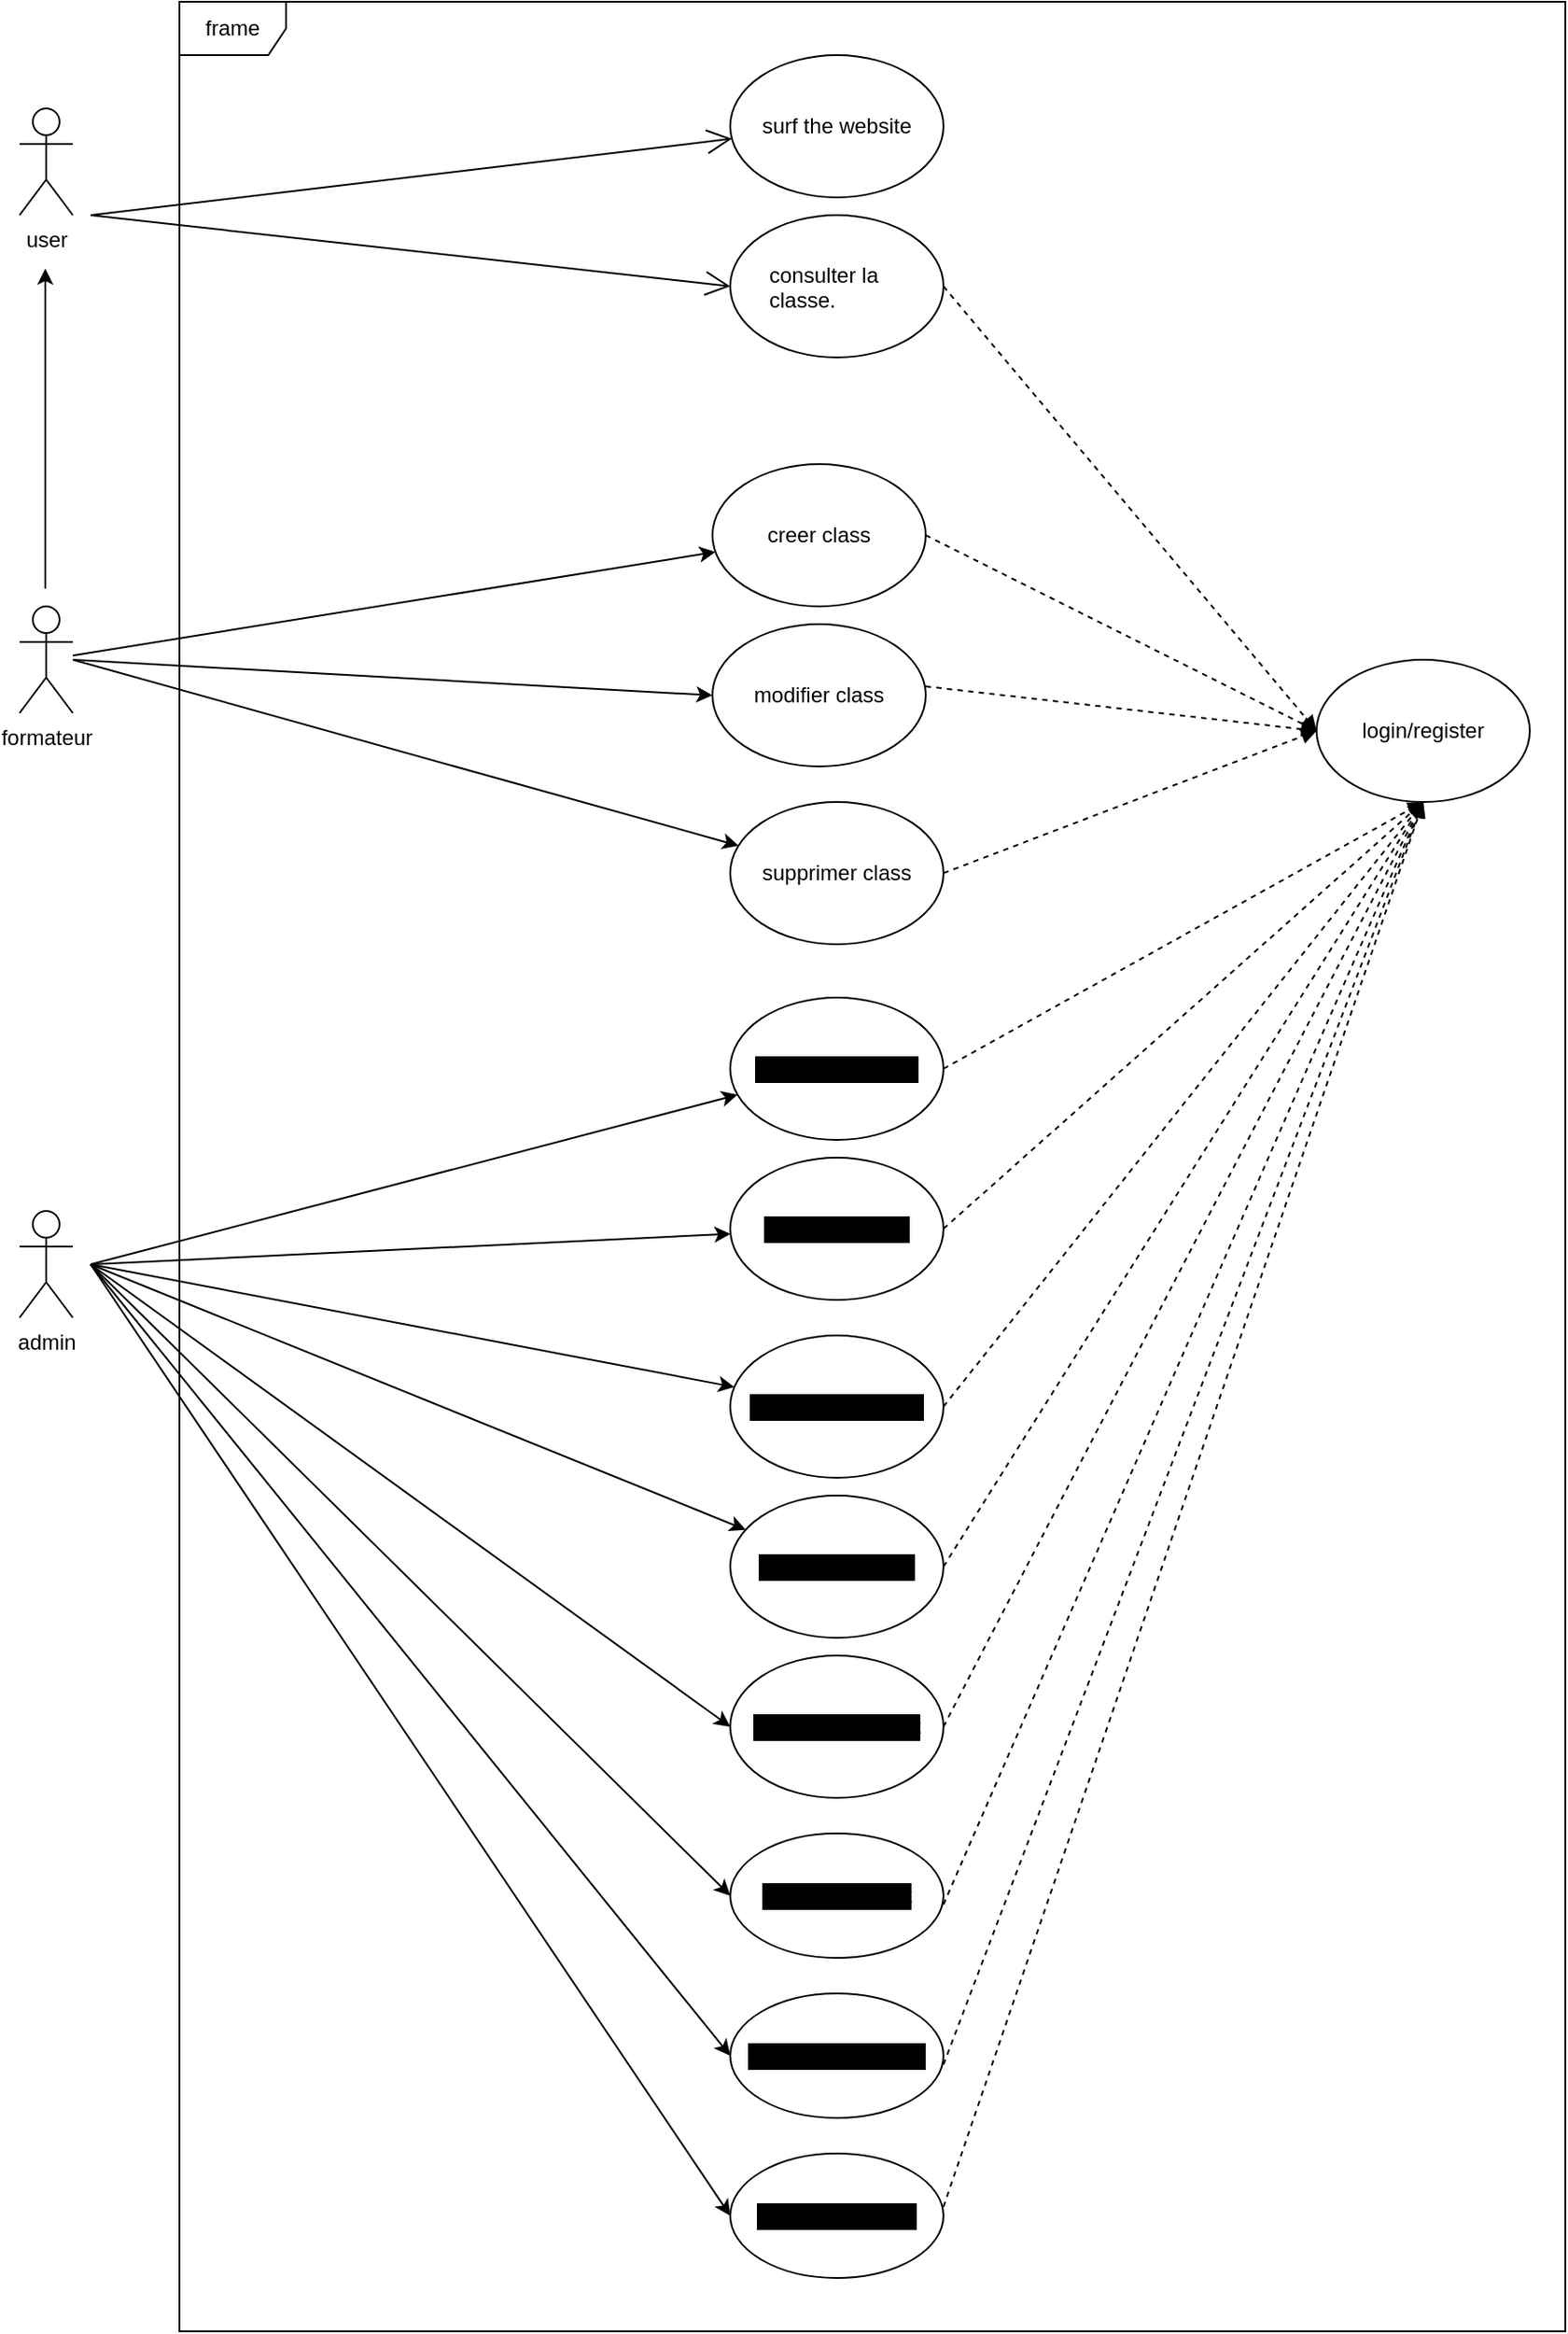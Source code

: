<mxfile>
    <diagram id="y_TJDu4p5Y5z8CpAueYB" name="Page-1">
        <mxGraphModel dx="1015" dy="585" grid="1" gridSize="10" guides="1" tooltips="1" connect="1" arrows="1" fold="1" page="0" pageScale="1" pageWidth="850" pageHeight="1100" math="0" shadow="0">
            <root>
                <mxCell id="0"/>
                <mxCell id="1" parent="0"/>
                <mxCell id="2" value="frame" style="shape=umlFrame;whiteSpace=wrap;html=1;" vertex="1" parent="1">
                    <mxGeometry x="250" y="240" width="780" height="1310" as="geometry"/>
                </mxCell>
                <mxCell id="3" value="user" style="shape=umlActor;verticalLabelPosition=bottom;verticalAlign=top;html=1;" vertex="1" parent="1">
                    <mxGeometry x="160" y="300" width="30" height="60" as="geometry"/>
                </mxCell>
                <mxCell id="4" value="formateur&lt;br&gt;" style="shape=umlActor;verticalLabelPosition=bottom;verticalAlign=top;html=1;" vertex="1" parent="1">
                    <mxGeometry x="160" y="580" width="30" height="60" as="geometry"/>
                </mxCell>
                <mxCell id="5" value="admin" style="shape=umlActor;verticalLabelPosition=bottom;verticalAlign=top;html=1;" vertex="1" parent="1">
                    <mxGeometry x="160" y="920" width="30" height="60" as="geometry"/>
                </mxCell>
                <mxCell id="6" value="" style="endArrow=open;endFill=1;endSize=12;html=1;" edge="1" parent="1" target="7">
                    <mxGeometry width="160" relative="1" as="geometry">
                        <mxPoint x="200" y="360" as="sourcePoint"/>
                        <mxPoint x="360" y="350" as="targetPoint"/>
                    </mxGeometry>
                </mxCell>
                <mxCell id="7" value="surf the website" style="ellipse;whiteSpace=wrap;html=1;" vertex="1" parent="1">
                    <mxGeometry x="560" y="270.0" width="120" height="80" as="geometry"/>
                </mxCell>
                <mxCell id="8" value="" style="endArrow=open;endFill=1;endSize=12;html=1;entryX=0;entryY=0.5;entryDx=0;entryDy=0;" edge="1" parent="1" target="9">
                    <mxGeometry width="160" relative="1" as="geometry">
                        <mxPoint x="200" y="360" as="sourcePoint"/>
                        <mxPoint x="566.365" y="308.485" as="targetPoint"/>
                    </mxGeometry>
                </mxCell>
                <mxCell id="9" value="&lt;span style=&quot;color: rgba(0, 0, 0, 0); font-family: monospace; font-size: 0px; text-align: start;&quot;&gt;%3CmxGraphModel%3E%3Croot%3E%3CmxCell%20id%3D%220%22%2F%3E%3CmxCell%20id%3D%221%22%20parent%3D%220%22%2F%3E%3CmxCell%20id%3D%222%22%20value%3D%22%22%20style%3D%22endArrow%3Dopen%3BendFill%3D1%3BendSize%3D12%3Bhtml%3D1%3B%22%20edge%3D%221%22%20parent%3D%221%22%3E%3CmxGeometry%20width%3D%22160%22%20relative%3D%221%22%20as%3D%22geometry%22%3E%3CmxPoint%20x%3D%22200%22%20y%3D%22350.0%22%20as%3D%22sourcePoint%22%2F%3E%3CmxPoint%20x%3D%22556.365%22%20y%3D%22298.485%22%20as%3D%22targetPoint%22%2F%3E%3C%2FmxGeometry%3E%3C%2FmxCell%3E%3C%2Froot%3E%3C%2FmxGraphModel%3E&lt;/span&gt;&lt;span style=&quot;color: rgba(0, 0, 0, 0); font-family: monospace; font-size: 0px; text-align: start;&quot;&gt;%3CmxGraphModel%3E%3Croot%3E%3CmxCell%20id%3D%220%22%2F%3E%3CmxCell%20id%3D%221%22%20parent%3D%220%22%2F%3E%3CmxCell%20id%3D%222%22%20value%3D%22%22%20style%3D%22endArrow%3Dopen%3BendFill%3D1%3BendSize%3D12%3Bhtml%3D1%3B%22%20edge%3D%221%22%20parent%3D%221%22%3E%3CmxGeometry%20width%3D%22160%22%20relative%3D%221%22%20as%3D%22geometry%22%3E%3CmxPoint%20x%3D%22200%22%20y%3D%22350.0%22%20as%3D%22sourcePoint%22%2F%3E%3CmxPoint%20x%3D%22556.365%22%20y%3D%22298.485%22%20as%3D%22targetPoint%22%2F%3E%3C%2FmxGeometry%3E%3C%2FmxCell%3E%3C%2Froot%3E%3C%2FmxGraphModel%3E&lt;/span&gt;" style="ellipse;whiteSpace=wrap;html=1;" vertex="1" parent="1">
                    <mxGeometry x="560" y="360" width="120" height="80" as="geometry"/>
                </mxCell>
                <mxCell id="11" value="consulter la classe." style="text;whiteSpace=wrap;html=1;" vertex="1" parent="1">
                    <mxGeometry x="580" y="380" width="100" height="40" as="geometry"/>
                </mxCell>
                <mxCell id="15" value="login/register" style="ellipse;whiteSpace=wrap;html=1;" vertex="1" parent="1">
                    <mxGeometry x="890" y="610" width="120" height="80" as="geometry"/>
                </mxCell>
                <mxCell id="16" value="" style="endArrow=block;dashed=1;html=1;exitX=1;exitY=0.5;exitDx=0;exitDy=0;entryX=0;entryY=0.5;entryDx=0;entryDy=0;endFill=1;" edge="1" parent="1" source="11" target="15">
                    <mxGeometry width="50" height="50" relative="1" as="geometry">
                        <mxPoint x="790" y="530" as="sourcePoint"/>
                        <mxPoint x="840" y="480" as="targetPoint"/>
                    </mxGeometry>
                </mxCell>
                <mxCell id="18" value="" style="endArrow=classic;html=1;" edge="1" parent="1">
                    <mxGeometry width="50" height="50" relative="1" as="geometry">
                        <mxPoint x="174.5" y="570" as="sourcePoint"/>
                        <mxPoint x="174.5" y="390" as="targetPoint"/>
                    </mxGeometry>
                </mxCell>
                <mxCell id="21" value="" style="endArrow=classic;html=1;" edge="1" parent="1" source="4" target="22">
                    <mxGeometry width="50" height="50" relative="1" as="geometry">
                        <mxPoint x="540" y="600" as="sourcePoint"/>
                        <mxPoint x="590" y="550" as="targetPoint"/>
                    </mxGeometry>
                </mxCell>
                <mxCell id="22" value="creer class" style="ellipse;whiteSpace=wrap;html=1;" vertex="1" parent="1">
                    <mxGeometry x="550" y="500" width="120" height="80" as="geometry"/>
                </mxCell>
                <mxCell id="23" value="" style="endArrow=classic;html=1;entryX=0;entryY=0.5;entryDx=0;entryDy=0;" edge="1" parent="1" target="24">
                    <mxGeometry width="50" height="50" relative="1" as="geometry">
                        <mxPoint x="190" y="610" as="sourcePoint"/>
                        <mxPoint x="590" y="550" as="targetPoint"/>
                    </mxGeometry>
                </mxCell>
                <mxCell id="24" value="modifier class" style="ellipse;whiteSpace=wrap;html=1;" vertex="1" parent="1">
                    <mxGeometry x="550" y="590" width="120" height="80" as="geometry"/>
                </mxCell>
                <mxCell id="25" value="" style="endArrow=classic;html=1;" edge="1" parent="1" target="26">
                    <mxGeometry width="50" height="50" relative="1" as="geometry">
                        <mxPoint x="190" y="610" as="sourcePoint"/>
                        <mxPoint x="480" y="540" as="targetPoint"/>
                    </mxGeometry>
                </mxCell>
                <mxCell id="26" value="supprimer class" style="ellipse;whiteSpace=wrap;html=1;" vertex="1" parent="1">
                    <mxGeometry x="560" y="690" width="120" height="80" as="geometry"/>
                </mxCell>
                <mxCell id="29" value="" style="endArrow=block;dashed=1;html=1;exitX=1;exitY=0.5;exitDx=0;exitDy=0;entryX=0;entryY=0.5;entryDx=0;entryDy=0;endFill=1;" edge="1" parent="1" target="15">
                    <mxGeometry width="50" height="50" relative="1" as="geometry">
                        <mxPoint x="670" y="540" as="sourcePoint"/>
                        <mxPoint x="870" y="850" as="targetPoint"/>
                    </mxGeometry>
                </mxCell>
                <mxCell id="30" value="" style="endArrow=block;dashed=1;html=1;exitX=1;exitY=0.5;exitDx=0;exitDy=0;entryX=0;entryY=0.5;entryDx=0;entryDy=0;endFill=1;" edge="1" parent="1" target="15">
                    <mxGeometry width="50" height="50" relative="1" as="geometry">
                        <mxPoint x="670" y="625" as="sourcePoint"/>
                        <mxPoint x="880" y="795" as="targetPoint"/>
                    </mxGeometry>
                </mxCell>
                <mxCell id="31" value="" style="endArrow=block;dashed=1;html=1;exitX=1;exitY=0.5;exitDx=0;exitDy=0;entryX=0;entryY=0.5;entryDx=0;entryDy=0;endFill=1;" edge="1" parent="1" target="15">
                    <mxGeometry width="50" height="50" relative="1" as="geometry">
                        <mxPoint x="680" y="730" as="sourcePoint"/>
                        <mxPoint x="890" y="815" as="targetPoint"/>
                    </mxGeometry>
                </mxCell>
                <mxCell id="32" value="" style="endArrow=classic;html=1;" edge="1" parent="1" target="33">
                    <mxGeometry width="50" height="50" relative="1" as="geometry">
                        <mxPoint x="200" y="950" as="sourcePoint"/>
                        <mxPoint x="430" y="800" as="targetPoint"/>
                    </mxGeometry>
                </mxCell>
                <mxCell id="33" value="banner formateur" style="ellipse;whiteSpace=wrap;html=1;labelBackgroundColor=#000000;" vertex="1" parent="1">
                    <mxGeometry x="560" y="800" width="120" height="80" as="geometry"/>
                </mxCell>
                <mxCell id="34" value="" style="endArrow=classic;html=1;" edge="1" parent="1" target="35">
                    <mxGeometry width="50" height="50" relative="1" as="geometry">
                        <mxPoint x="200" y="950" as="sourcePoint"/>
                        <mxPoint x="590" y="730" as="targetPoint"/>
                    </mxGeometry>
                </mxCell>
                <mxCell id="35" value="creer formateur" style="ellipse;whiteSpace=wrap;html=1;labelBackgroundColor=#000000;" vertex="1" parent="1">
                    <mxGeometry x="560" y="890" width="120" height="80" as="geometry"/>
                </mxCell>
                <mxCell id="36" value="" style="endArrow=classic;html=1;" edge="1" parent="1" target="37">
                    <mxGeometry width="50" height="50" relative="1" as="geometry">
                        <mxPoint x="200" y="950" as="sourcePoint"/>
                        <mxPoint x="590" y="870" as="targetPoint"/>
                    </mxGeometry>
                </mxCell>
                <mxCell id="37" value="modifier formateur" style="ellipse;whiteSpace=wrap;html=1;labelBackgroundColor=#000000;" vertex="1" parent="1">
                    <mxGeometry x="560" y="990" width="120" height="80" as="geometry"/>
                </mxCell>
                <mxCell id="38" value="" style="endArrow=classic;html=1;" edge="1" parent="1" target="39">
                    <mxGeometry width="50" height="50" relative="1" as="geometry">
                        <mxPoint x="200" y="950" as="sourcePoint"/>
                        <mxPoint x="590" y="870" as="targetPoint"/>
                    </mxGeometry>
                </mxCell>
                <mxCell id="39" value="delete formateur" style="ellipse;whiteSpace=wrap;html=1;labelBackgroundColor=#000000;" vertex="1" parent="1">
                    <mxGeometry x="560" y="1080" width="120" height="80" as="geometry"/>
                </mxCell>
                <mxCell id="40" value="banner apprenant" style="ellipse;whiteSpace=wrap;html=1;labelBackgroundColor=#000000;" vertex="1" parent="1">
                    <mxGeometry x="560" y="1170" width="120" height="80" as="geometry"/>
                </mxCell>
                <mxCell id="41" value="" style="endArrow=classic;html=1;entryX=0;entryY=0.5;entryDx=0;entryDy=0;" edge="1" parent="1" target="40">
                    <mxGeometry width="50" height="50" relative="1" as="geometry">
                        <mxPoint x="200" y="950" as="sourcePoint"/>
                        <mxPoint x="590" y="1040" as="targetPoint"/>
                    </mxGeometry>
                </mxCell>
                <mxCell id="42" value="creer apprenant" style="ellipse;whiteSpace=wrap;html=1;labelBackgroundColor=#000000;" vertex="1" parent="1">
                    <mxGeometry x="560" y="1270" width="120" height="70" as="geometry"/>
                </mxCell>
                <mxCell id="43" value="" style="endArrow=classic;html=1;entryX=0;entryY=0.5;entryDx=0;entryDy=0;" edge="1" parent="1" target="42">
                    <mxGeometry width="50" height="50" relative="1" as="geometry">
                        <mxPoint x="200" y="950" as="sourcePoint"/>
                        <mxPoint x="590" y="1040" as="targetPoint"/>
                    </mxGeometry>
                </mxCell>
                <mxCell id="44" value="modifier apprenant" style="ellipse;whiteSpace=wrap;html=1;labelBackgroundColor=#000000;" vertex="1" parent="1">
                    <mxGeometry x="560" y="1360" width="120" height="70" as="geometry"/>
                </mxCell>
                <mxCell id="45" value="" style="endArrow=classic;html=1;entryX=0;entryY=0.5;entryDx=0;entryDy=0;" edge="1" parent="1" target="44">
                    <mxGeometry width="50" height="50" relative="1" as="geometry">
                        <mxPoint x="200" y="950" as="sourcePoint"/>
                        <mxPoint x="590" y="1290" as="targetPoint"/>
                    </mxGeometry>
                </mxCell>
                <mxCell id="46" value="delete apprenant" style="ellipse;whiteSpace=wrap;html=1;labelBackgroundColor=#000000;" vertex="1" parent="1">
                    <mxGeometry x="560" y="1450" width="120" height="70" as="geometry"/>
                </mxCell>
                <mxCell id="48" value="" style="endArrow=classic;html=1;entryX=0;entryY=0.5;entryDx=0;entryDy=0;" edge="1" parent="1" target="46">
                    <mxGeometry width="50" height="50" relative="1" as="geometry">
                        <mxPoint x="200" y="950" as="sourcePoint"/>
                        <mxPoint x="590" y="1130" as="targetPoint"/>
                    </mxGeometry>
                </mxCell>
                <mxCell id="49" value="" style="endArrow=block;dashed=1;html=1;exitX=1;exitY=0.5;exitDx=0;exitDy=0;entryX=0.5;entryY=1;entryDx=0;entryDy=0;endFill=1;" edge="1" parent="1" target="15">
                    <mxGeometry width="50" height="50" relative="1" as="geometry">
                        <mxPoint x="680" y="840" as="sourcePoint"/>
                        <mxPoint x="890" y="760" as="targetPoint"/>
                    </mxGeometry>
                </mxCell>
                <mxCell id="50" value="" style="endArrow=block;dashed=1;html=1;exitX=1;exitY=0.5;exitDx=0;exitDy=0;entryX=0.5;entryY=1;entryDx=0;entryDy=0;endFill=1;" edge="1" parent="1" target="15">
                    <mxGeometry width="50" height="50" relative="1" as="geometry">
                        <mxPoint x="680" y="930" as="sourcePoint"/>
                        <mxPoint x="950" y="780" as="targetPoint"/>
                    </mxGeometry>
                </mxCell>
                <mxCell id="51" value="" style="endArrow=block;dashed=1;html=1;exitX=1;exitY=0.5;exitDx=0;exitDy=0;endFill=1;" edge="1" parent="1">
                    <mxGeometry width="50" height="50" relative="1" as="geometry">
                        <mxPoint x="680" y="1030" as="sourcePoint"/>
                        <mxPoint x="950" y="690" as="targetPoint"/>
                    </mxGeometry>
                </mxCell>
                <mxCell id="52" value="" style="endArrow=block;dashed=1;html=1;exitX=1;exitY=0.5;exitDx=0;exitDy=0;endFill=1;entryX=0.5;entryY=1;entryDx=0;entryDy=0;" edge="1" parent="1" target="15">
                    <mxGeometry width="50" height="50" relative="1" as="geometry">
                        <mxPoint x="680" y="1120" as="sourcePoint"/>
                        <mxPoint x="950" y="790" as="targetPoint"/>
                    </mxGeometry>
                </mxCell>
                <mxCell id="53" value="" style="endArrow=block;dashed=1;html=1;exitX=1;exitY=0.5;exitDx=0;exitDy=0;endFill=1;" edge="1" parent="1">
                    <mxGeometry width="50" height="50" relative="1" as="geometry">
                        <mxPoint x="680" y="1210" as="sourcePoint"/>
                        <mxPoint x="950" y="690" as="targetPoint"/>
                    </mxGeometry>
                </mxCell>
                <mxCell id="54" value="" style="endArrow=block;dashed=1;html=1;exitX=1;exitY=0.5;exitDx=0;exitDy=0;endFill=1;" edge="1" parent="1">
                    <mxGeometry width="50" height="50" relative="1" as="geometry">
                        <mxPoint x="680" y="1310" as="sourcePoint"/>
                        <mxPoint x="950" y="690" as="targetPoint"/>
                    </mxGeometry>
                </mxCell>
                <mxCell id="55" value="" style="endArrow=block;dashed=1;html=1;exitX=1;exitY=0.5;exitDx=0;exitDy=0;endFill=1;" edge="1" parent="1">
                    <mxGeometry width="50" height="50" relative="1" as="geometry">
                        <mxPoint x="680" y="1400" as="sourcePoint"/>
                        <mxPoint x="950" y="690" as="targetPoint"/>
                    </mxGeometry>
                </mxCell>
                <mxCell id="56" value="" style="endArrow=block;dashed=1;html=1;exitX=1;exitY=0.5;exitDx=0;exitDy=0;endFill=1;" edge="1" parent="1">
                    <mxGeometry width="50" height="50" relative="1" as="geometry">
                        <mxPoint x="680" y="1480" as="sourcePoint"/>
                        <mxPoint x="950" y="690" as="targetPoint"/>
                    </mxGeometry>
                </mxCell>
            </root>
        </mxGraphModel>
    </diagram>
</mxfile>